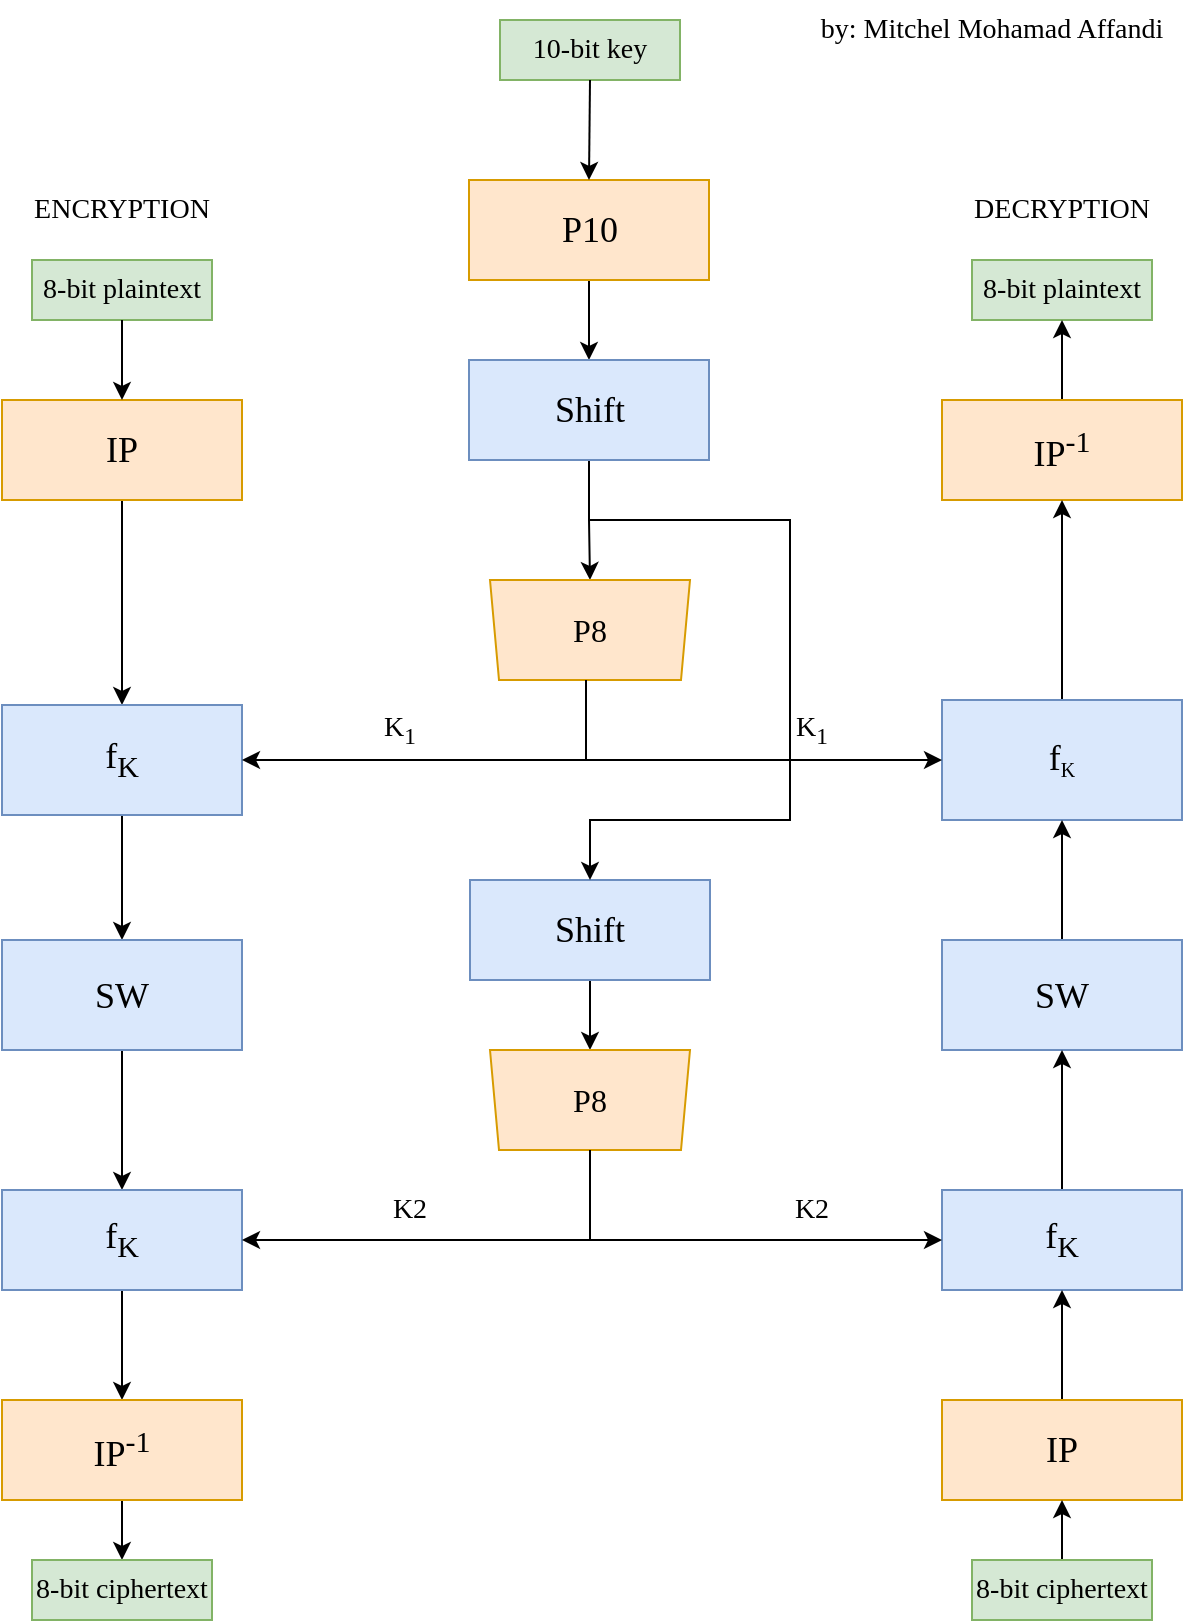 <mxfile version="28.2.7">
  <diagram name="Page-1" id="o5mMMcLr8_dfmY2FEwx0">
    <mxGraphModel dx="2037" dy="1110" grid="1" gridSize="10" guides="1" tooltips="1" connect="1" arrows="1" fold="1" page="1" pageScale="1" pageWidth="827" pageHeight="1169" math="0" shadow="0">
      <root>
        <mxCell id="0" />
        <mxCell id="1" parent="0" />
        <mxCell id="YiFdiPXHssa2REXXyQD7-4" style="edgeStyle=orthogonalEdgeStyle;rounded=0;orthogonalLoop=1;jettySize=auto;html=1;exitX=0.5;exitY=1;exitDx=0;exitDy=0;entryX=0.5;entryY=0;entryDx=0;entryDy=0;" edge="1" parent="1" source="YiFdiPXHssa2REXXyQD7-1" target="YiFdiPXHssa2REXXyQD7-3">
          <mxGeometry relative="1" as="geometry" />
        </mxCell>
        <mxCell id="YiFdiPXHssa2REXXyQD7-1" value="&lt;font style=&quot;font-size: 18px;&quot; face=&quot;Times New Roman&quot;&gt;P10&lt;/font&gt;" style="rounded=0;whiteSpace=wrap;html=1;fillColor=#ffe6cc;strokeColor=#d79b00;" vertex="1" parent="1">
          <mxGeometry x="352.5" y="180" width="120" height="50" as="geometry" />
        </mxCell>
        <mxCell id="YiFdiPXHssa2REXXyQD7-8" style="edgeStyle=orthogonalEdgeStyle;rounded=0;orthogonalLoop=1;jettySize=auto;html=1;exitX=0.5;exitY=1;exitDx=0;exitDy=0;entryX=0.5;entryY=0;entryDx=0;entryDy=0;" edge="1" parent="1" source="YiFdiPXHssa2REXXyQD7-3" target="YiFdiPXHssa2REXXyQD7-7">
          <mxGeometry relative="1" as="geometry">
            <Array as="points">
              <mxPoint x="413" y="350" />
              <mxPoint x="413" y="350" />
            </Array>
          </mxGeometry>
        </mxCell>
        <mxCell id="YiFdiPXHssa2REXXyQD7-3" value="&lt;font face=&quot;Times New Roman&quot;&gt;&lt;span style=&quot;font-size: 18px;&quot;&gt;Shift&lt;/span&gt;&lt;/font&gt;" style="rounded=0;whiteSpace=wrap;html=1;fillColor=#dae8fc;strokeColor=#6c8ebf;" vertex="1" parent="1">
          <mxGeometry x="352.5" y="270" width="120" height="50" as="geometry" />
        </mxCell>
        <mxCell id="YiFdiPXHssa2REXXyQD7-5" value="&lt;font style=&quot;font-size: 14px;&quot; face=&quot;Times New Roman&quot;&gt;ENCRYPTION&lt;/font&gt;" style="text;html=1;whiteSpace=wrap;strokeColor=none;fillColor=none;align=center;verticalAlign=middle;rounded=0;" vertex="1" parent="1">
          <mxGeometry x="134" y="180" width="90" height="30" as="geometry" />
        </mxCell>
        <mxCell id="YiFdiPXHssa2REXXyQD7-6" value="&lt;font style=&quot;font-size: 14px;&quot; face=&quot;Times New Roman&quot;&gt;DECRYPTION&lt;/font&gt;" style="text;html=1;whiteSpace=wrap;strokeColor=none;fillColor=none;align=center;verticalAlign=middle;rounded=0;" vertex="1" parent="1">
          <mxGeometry x="604" y="180" width="90" height="30" as="geometry" />
        </mxCell>
        <mxCell id="YiFdiPXHssa2REXXyQD7-7" value="&lt;font size=&quot;3&quot; face=&quot;Times New Roman&quot;&gt;P8&lt;/font&gt;" style="verticalLabelPosition=middle;verticalAlign=middle;html=1;shape=trapezoid;perimeter=trapezoidPerimeter;whiteSpace=wrap;size=0.045;arcSize=10;flipV=1;labelPosition=center;align=center;fillColor=#ffe6cc;strokeColor=#d79b00;" vertex="1" parent="1">
          <mxGeometry x="363" y="380" width="100" height="50" as="geometry" />
        </mxCell>
        <mxCell id="YiFdiPXHssa2REXXyQD7-34" style="edgeStyle=orthogonalEdgeStyle;rounded=0;orthogonalLoop=1;jettySize=auto;html=1;entryX=0.5;entryY=0;entryDx=0;entryDy=0;" edge="1" parent="1" source="YiFdiPXHssa2REXXyQD7-9" target="YiFdiPXHssa2REXXyQD7-33">
          <mxGeometry relative="1" as="geometry" />
        </mxCell>
        <mxCell id="YiFdiPXHssa2REXXyQD7-9" value="&lt;font face=&quot;Times New Roman&quot;&gt;&lt;span style=&quot;font-size: 18px;&quot;&gt;Shift&lt;/span&gt;&lt;/font&gt;" style="rounded=0;whiteSpace=wrap;html=1;fillColor=#dae8fc;strokeColor=#6c8ebf;" vertex="1" parent="1">
          <mxGeometry x="353" y="530" width="120" height="50" as="geometry" />
        </mxCell>
        <mxCell id="YiFdiPXHssa2REXXyQD7-11" value="" style="endArrow=classic;html=1;rounded=0;entryX=0.5;entryY=0;entryDx=0;entryDy=0;" edge="1" parent="1" target="YiFdiPXHssa2REXXyQD7-9">
          <mxGeometry width="50" height="50" relative="1" as="geometry">
            <mxPoint x="413" y="350" as="sourcePoint" />
            <mxPoint x="513" y="450" as="targetPoint" />
            <Array as="points">
              <mxPoint x="513" y="350" />
              <mxPoint x="513" y="500" />
              <mxPoint x="413" y="500" />
            </Array>
          </mxGeometry>
        </mxCell>
        <mxCell id="YiFdiPXHssa2REXXyQD7-12" value="&lt;font style=&quot;font-size: 14px;&quot; face=&quot;Times New Roman&quot;&gt;10-bit key&lt;/font&gt;" style="text;html=1;whiteSpace=wrap;strokeColor=#82b366;fillColor=#d5e8d4;align=center;verticalAlign=middle;rounded=0;" vertex="1" parent="1">
          <mxGeometry x="368" y="100" width="90" height="30" as="geometry" />
        </mxCell>
        <mxCell id="YiFdiPXHssa2REXXyQD7-13" value="" style="endArrow=classic;html=1;rounded=0;exitX=0.5;exitY=1;exitDx=0;exitDy=0;entryX=0.5;entryY=0;entryDx=0;entryDy=0;" edge="1" parent="1" source="YiFdiPXHssa2REXXyQD7-12" target="YiFdiPXHssa2REXXyQD7-1">
          <mxGeometry width="50" height="50" relative="1" as="geometry">
            <mxPoint x="479" y="160" as="sourcePoint" />
            <mxPoint x="529" y="110" as="targetPoint" />
          </mxGeometry>
        </mxCell>
        <mxCell id="YiFdiPXHssa2REXXyQD7-14" value="&lt;font style=&quot;font-size: 14px;&quot; face=&quot;Times New Roman&quot;&gt;8-bit plaintext&lt;/font&gt;" style="text;html=1;whiteSpace=wrap;strokeColor=#82b366;fillColor=#d5e8d4;align=center;verticalAlign=middle;rounded=0;" vertex="1" parent="1">
          <mxGeometry x="134" y="220" width="90" height="30" as="geometry" />
        </mxCell>
        <mxCell id="YiFdiPXHssa2REXXyQD7-15" value="&lt;font style=&quot;font-size: 14px;&quot; face=&quot;Times New Roman&quot;&gt;8-bit plaintext&lt;/font&gt;" style="text;html=1;whiteSpace=wrap;strokeColor=#82b366;fillColor=#d5e8d4;align=center;verticalAlign=middle;rounded=0;" vertex="1" parent="1">
          <mxGeometry x="604" y="220" width="90" height="30" as="geometry" />
        </mxCell>
        <mxCell id="YiFdiPXHssa2REXXyQD7-23" style="edgeStyle=orthogonalEdgeStyle;rounded=0;orthogonalLoop=1;jettySize=auto;html=1;entryX=0.5;entryY=0;entryDx=0;entryDy=0;" edge="1" parent="1" source="YiFdiPXHssa2REXXyQD7-16" target="YiFdiPXHssa2REXXyQD7-21">
          <mxGeometry relative="1" as="geometry" />
        </mxCell>
        <mxCell id="YiFdiPXHssa2REXXyQD7-16" value="&lt;font face=&quot;Times New Roman&quot;&gt;&lt;span style=&quot;font-size: 18px;&quot;&gt;IP&lt;/span&gt;&lt;/font&gt;" style="rounded=0;whiteSpace=wrap;html=1;fillColor=#ffe6cc;strokeColor=#d79b00;" vertex="1" parent="1">
          <mxGeometry x="119" y="290" width="120" height="50" as="geometry" />
        </mxCell>
        <mxCell id="YiFdiPXHssa2REXXyQD7-61" style="edgeStyle=orthogonalEdgeStyle;rounded=0;orthogonalLoop=1;jettySize=auto;html=1;exitX=0.5;exitY=0;exitDx=0;exitDy=0;entryX=0.5;entryY=1;entryDx=0;entryDy=0;" edge="1" parent="1" source="YiFdiPXHssa2REXXyQD7-17" target="YiFdiPXHssa2REXXyQD7-15">
          <mxGeometry relative="1" as="geometry" />
        </mxCell>
        <mxCell id="YiFdiPXHssa2REXXyQD7-17" value="&lt;font face=&quot;Times New Roman&quot;&gt;&lt;span style=&quot;font-size: 18px;&quot;&gt;IP&lt;sup&gt;-1&lt;/sup&gt;&lt;/span&gt;&lt;/font&gt;" style="rounded=0;whiteSpace=wrap;html=1;fillColor=#ffe6cc;strokeColor=#d79b00;" vertex="1" parent="1">
          <mxGeometry x="589" y="290" width="120" height="50" as="geometry" />
        </mxCell>
        <mxCell id="YiFdiPXHssa2REXXyQD7-18" value="" style="endArrow=classic;html=1;rounded=0;entryX=0.5;entryY=0;entryDx=0;entryDy=0;exitX=0.5;exitY=1;exitDx=0;exitDy=0;" edge="1" parent="1" source="YiFdiPXHssa2REXXyQD7-14" target="YiFdiPXHssa2REXXyQD7-16">
          <mxGeometry width="50" height="50" relative="1" as="geometry">
            <mxPoint x="179" y="250" as="sourcePoint" />
            <mxPoint x="178.58" y="290" as="targetPoint" />
          </mxGeometry>
        </mxCell>
        <mxCell id="YiFdiPXHssa2REXXyQD7-41" style="edgeStyle=orthogonalEdgeStyle;rounded=0;orthogonalLoop=1;jettySize=auto;html=1;entryX=0.5;entryY=0;entryDx=0;entryDy=0;" edge="1" parent="1" source="YiFdiPXHssa2REXXyQD7-21" target="YiFdiPXHssa2REXXyQD7-35">
          <mxGeometry relative="1" as="geometry" />
        </mxCell>
        <mxCell id="YiFdiPXHssa2REXXyQD7-21" value="&lt;font face=&quot;Times New Roman&quot;&gt;&lt;span style=&quot;font-size: 18px;&quot;&gt;f&lt;sub&gt;K&lt;/sub&gt;&lt;/span&gt;&lt;/font&gt;" style="rounded=0;whiteSpace=wrap;html=1;fillColor=#dae8fc;strokeColor=#6c8ebf;" vertex="1" parent="1">
          <mxGeometry x="119" y="442.5" width="120" height="55" as="geometry" />
        </mxCell>
        <mxCell id="YiFdiPXHssa2REXXyQD7-62" style="edgeStyle=orthogonalEdgeStyle;rounded=0;orthogonalLoop=1;jettySize=auto;html=1;exitX=0.5;exitY=0;exitDx=0;exitDy=0;entryX=0.5;entryY=1;entryDx=0;entryDy=0;" edge="1" parent="1" source="YiFdiPXHssa2REXXyQD7-22" target="YiFdiPXHssa2REXXyQD7-17">
          <mxGeometry relative="1" as="geometry" />
        </mxCell>
        <mxCell id="YiFdiPXHssa2REXXyQD7-22" value="&lt;span style=&quot;font-family: &amp;quot;Times New Roman&amp;quot;; font-size: 18px;&quot;&gt;f&lt;/span&gt;&lt;sub style=&quot;font-family: &amp;quot;Times New Roman&amp;quot;;&quot;&gt;K&lt;/sub&gt;" style="rounded=0;whiteSpace=wrap;html=1;fillColor=#dae8fc;strokeColor=#6c8ebf;" vertex="1" parent="1">
          <mxGeometry x="589" y="440" width="120" height="60" as="geometry" />
        </mxCell>
        <mxCell id="YiFdiPXHssa2REXXyQD7-27" value="" style="endArrow=classic;startArrow=classic;html=1;rounded=0;exitX=1;exitY=0.5;exitDx=0;exitDy=0;entryX=0;entryY=0.5;entryDx=0;entryDy=0;" edge="1" parent="1" source="YiFdiPXHssa2REXXyQD7-21" target="YiFdiPXHssa2REXXyQD7-22">
          <mxGeometry width="50" height="50" relative="1" as="geometry">
            <mxPoint x="269" y="470" as="sourcePoint" />
            <mxPoint x="319" y="420" as="targetPoint" />
          </mxGeometry>
        </mxCell>
        <mxCell id="YiFdiPXHssa2REXXyQD7-30" value="" style="endArrow=none;html=1;rounded=0;entryX=0.483;entryY=-0.019;entryDx=0;entryDy=0;entryPerimeter=0;" edge="1" parent="1">
          <mxGeometry width="50" height="50" relative="1" as="geometry">
            <mxPoint x="411" y="470" as="sourcePoint" />
            <mxPoint x="411" y="430" as="targetPoint" />
          </mxGeometry>
        </mxCell>
        <mxCell id="YiFdiPXHssa2REXXyQD7-33" value="&lt;font size=&quot;3&quot; face=&quot;Times New Roman&quot;&gt;P8&lt;/font&gt;" style="verticalLabelPosition=middle;verticalAlign=middle;html=1;shape=trapezoid;perimeter=trapezoidPerimeter;whiteSpace=wrap;size=0.045;arcSize=10;flipV=1;labelPosition=center;align=center;fillColor=#ffe6cc;strokeColor=#d79b00;" vertex="1" parent="1">
          <mxGeometry x="363" y="615" width="100" height="50" as="geometry" />
        </mxCell>
        <mxCell id="YiFdiPXHssa2REXXyQD7-42" style="edgeStyle=orthogonalEdgeStyle;rounded=0;orthogonalLoop=1;jettySize=auto;html=1;entryX=0.5;entryY=0;entryDx=0;entryDy=0;" edge="1" parent="1" source="YiFdiPXHssa2REXXyQD7-35" target="YiFdiPXHssa2REXXyQD7-36">
          <mxGeometry relative="1" as="geometry" />
        </mxCell>
        <mxCell id="YiFdiPXHssa2REXXyQD7-35" value="&lt;font face=&quot;Times New Roman&quot;&gt;&lt;span style=&quot;font-size: 18px;&quot;&gt;SW&lt;/span&gt;&lt;/font&gt;" style="rounded=0;whiteSpace=wrap;html=1;fillColor=#dae8fc;strokeColor=#6c8ebf;" vertex="1" parent="1">
          <mxGeometry x="119" y="560" width="120" height="55" as="geometry" />
        </mxCell>
        <mxCell id="YiFdiPXHssa2REXXyQD7-47" style="edgeStyle=orthogonalEdgeStyle;rounded=0;orthogonalLoop=1;jettySize=auto;html=1;entryX=0.5;entryY=0;entryDx=0;entryDy=0;" edge="1" parent="1" source="YiFdiPXHssa2REXXyQD7-36" target="YiFdiPXHssa2REXXyQD7-45">
          <mxGeometry relative="1" as="geometry" />
        </mxCell>
        <mxCell id="YiFdiPXHssa2REXXyQD7-36" value="&lt;font face=&quot;Times New Roman&quot;&gt;&lt;span style=&quot;font-size: 18px;&quot;&gt;f&lt;sub&gt;K&lt;/sub&gt;&lt;/span&gt;&lt;/font&gt;" style="rounded=0;whiteSpace=wrap;html=1;fillColor=#dae8fc;strokeColor=#6c8ebf;" vertex="1" parent="1">
          <mxGeometry x="119" y="685" width="120" height="50" as="geometry" />
        </mxCell>
        <mxCell id="YiFdiPXHssa2REXXyQD7-63" style="edgeStyle=orthogonalEdgeStyle;rounded=0;orthogonalLoop=1;jettySize=auto;html=1;exitX=0.5;exitY=0;exitDx=0;exitDy=0;entryX=0.5;entryY=1;entryDx=0;entryDy=0;" edge="1" parent="1" source="YiFdiPXHssa2REXXyQD7-37" target="YiFdiPXHssa2REXXyQD7-22">
          <mxGeometry relative="1" as="geometry" />
        </mxCell>
        <mxCell id="YiFdiPXHssa2REXXyQD7-37" value="&lt;font face=&quot;Times New Roman&quot;&gt;&lt;span style=&quot;font-size: 18px;&quot;&gt;SW&lt;/span&gt;&lt;/font&gt;" style="rounded=0;whiteSpace=wrap;html=1;fillColor=#dae8fc;strokeColor=#6c8ebf;" vertex="1" parent="1">
          <mxGeometry x="589" y="560" width="120" height="55" as="geometry" />
        </mxCell>
        <mxCell id="YiFdiPXHssa2REXXyQD7-64" style="edgeStyle=orthogonalEdgeStyle;rounded=0;orthogonalLoop=1;jettySize=auto;html=1;entryX=0.5;entryY=1;entryDx=0;entryDy=0;" edge="1" parent="1" source="YiFdiPXHssa2REXXyQD7-38" target="YiFdiPXHssa2REXXyQD7-37">
          <mxGeometry relative="1" as="geometry" />
        </mxCell>
        <mxCell id="YiFdiPXHssa2REXXyQD7-38" value="&lt;font face=&quot;Times New Roman&quot;&gt;&lt;span style=&quot;font-size: 18px;&quot;&gt;f&lt;sub&gt;K&lt;/sub&gt;&lt;/span&gt;&lt;/font&gt;" style="rounded=0;whiteSpace=wrap;html=1;fillColor=#dae8fc;strokeColor=#6c8ebf;" vertex="1" parent="1">
          <mxGeometry x="589" y="685" width="120" height="50" as="geometry" />
        </mxCell>
        <mxCell id="YiFdiPXHssa2REXXyQD7-39" value="" style="endArrow=classic;startArrow=classic;html=1;rounded=0;entryX=0;entryY=0.5;entryDx=0;entryDy=0;exitX=1;exitY=0.5;exitDx=0;exitDy=0;" edge="1" parent="1" source="YiFdiPXHssa2REXXyQD7-36" target="YiFdiPXHssa2REXXyQD7-38">
          <mxGeometry width="50" height="50" relative="1" as="geometry">
            <mxPoint x="269" y="700" as="sourcePoint" />
            <mxPoint x="587" y="697" as="targetPoint" />
          </mxGeometry>
        </mxCell>
        <mxCell id="YiFdiPXHssa2REXXyQD7-40" value="" style="endArrow=none;html=1;rounded=0;entryX=0.5;entryY=1;entryDx=0;entryDy=0;" edge="1" parent="1" target="YiFdiPXHssa2REXXyQD7-33">
          <mxGeometry width="50" height="50" relative="1" as="geometry">
            <mxPoint x="413" y="710" as="sourcePoint" />
            <mxPoint x="412.66" y="670" as="targetPoint" />
          </mxGeometry>
        </mxCell>
        <mxCell id="YiFdiPXHssa2REXXyQD7-51" style="edgeStyle=orthogonalEdgeStyle;rounded=0;orthogonalLoop=1;jettySize=auto;html=1;entryX=0.5;entryY=0;entryDx=0;entryDy=0;" edge="1" parent="1" source="YiFdiPXHssa2REXXyQD7-45" target="YiFdiPXHssa2REXXyQD7-49">
          <mxGeometry relative="1" as="geometry" />
        </mxCell>
        <mxCell id="YiFdiPXHssa2REXXyQD7-45" value="&lt;font face=&quot;Times New Roman&quot;&gt;&lt;span style=&quot;font-size: 18px;&quot;&gt;IP&lt;sup&gt;-1&lt;/sup&gt;&lt;/span&gt;&lt;/font&gt;" style="rounded=0;whiteSpace=wrap;html=1;fillColor=#ffe6cc;strokeColor=#d79b00;" vertex="1" parent="1">
          <mxGeometry x="119" y="790" width="120" height="50" as="geometry" />
        </mxCell>
        <mxCell id="YiFdiPXHssa2REXXyQD7-65" style="edgeStyle=orthogonalEdgeStyle;rounded=0;orthogonalLoop=1;jettySize=auto;html=1;entryX=0.5;entryY=1;entryDx=0;entryDy=0;" edge="1" parent="1" source="YiFdiPXHssa2REXXyQD7-46" target="YiFdiPXHssa2REXXyQD7-38">
          <mxGeometry relative="1" as="geometry" />
        </mxCell>
        <mxCell id="YiFdiPXHssa2REXXyQD7-46" value="&lt;font face=&quot;Times New Roman&quot;&gt;&lt;span style=&quot;font-size: 18px;&quot;&gt;IP&lt;/span&gt;&lt;/font&gt;" style="rounded=0;whiteSpace=wrap;html=1;fillColor=#ffe6cc;strokeColor=#d79b00;" vertex="1" parent="1">
          <mxGeometry x="589" y="790" width="120" height="50" as="geometry" />
        </mxCell>
        <mxCell id="YiFdiPXHssa2REXXyQD7-49" value="&lt;font style=&quot;font-size: 14px;&quot; face=&quot;Times New Roman&quot;&gt;8-bit ciphertext&lt;/font&gt;" style="text;html=1;whiteSpace=wrap;strokeColor=#82b366;fillColor=#d5e8d4;align=center;verticalAlign=middle;rounded=0;" vertex="1" parent="1">
          <mxGeometry x="134" y="870" width="90" height="30" as="geometry" />
        </mxCell>
        <mxCell id="YiFdiPXHssa2REXXyQD7-66" style="edgeStyle=orthogonalEdgeStyle;rounded=0;orthogonalLoop=1;jettySize=auto;html=1;entryX=0.5;entryY=1;entryDx=0;entryDy=0;" edge="1" parent="1" source="YiFdiPXHssa2REXXyQD7-50" target="YiFdiPXHssa2REXXyQD7-46">
          <mxGeometry relative="1" as="geometry" />
        </mxCell>
        <mxCell id="YiFdiPXHssa2REXXyQD7-50" value="&lt;font style=&quot;font-size: 14px;&quot; face=&quot;Times New Roman&quot;&gt;8-bit ciphertext&lt;/font&gt;" style="text;html=1;whiteSpace=wrap;strokeColor=#82b366;fillColor=#d5e8d4;align=center;verticalAlign=middle;rounded=0;" vertex="1" parent="1">
          <mxGeometry x="604" y="870" width="90" height="30" as="geometry" />
        </mxCell>
        <mxCell id="YiFdiPXHssa2REXXyQD7-53" value="&lt;font style=&quot;font-size: 14px;&quot; face=&quot;Times New Roman&quot;&gt;by: Mitchel Mohamad Affandi&lt;/font&gt;" style="text;html=1;whiteSpace=wrap;strokeColor=none;fillColor=none;align=center;verticalAlign=middle;rounded=0;" vertex="1" parent="1">
          <mxGeometry x="519" y="90" width="190" height="30" as="geometry" />
        </mxCell>
        <mxCell id="YiFdiPXHssa2REXXyQD7-54" value="&lt;font style=&quot;font-size: 14px;&quot; face=&quot;Times New Roman&quot;&gt;K&lt;sub&gt;1&lt;/sub&gt;&lt;/font&gt;" style="text;html=1;whiteSpace=wrap;strokeColor=none;fillColor=none;align=center;verticalAlign=middle;rounded=0;" vertex="1" parent="1">
          <mxGeometry x="273" y="440" width="90" height="30" as="geometry" />
        </mxCell>
        <mxCell id="YiFdiPXHssa2REXXyQD7-55" value="&lt;font face=&quot;Times New Roman&quot;&gt;&lt;span style=&quot;font-size: 14px;&quot;&gt;K2&lt;/span&gt;&lt;/font&gt;" style="text;html=1;whiteSpace=wrap;strokeColor=none;fillColor=none;align=center;verticalAlign=middle;rounded=0;" vertex="1" parent="1">
          <mxGeometry x="278" y="680" width="90" height="30" as="geometry" />
        </mxCell>
        <mxCell id="YiFdiPXHssa2REXXyQD7-58" value="&lt;font style=&quot;font-size: 14px;&quot; face=&quot;Times New Roman&quot;&gt;K&lt;sub&gt;1&lt;/sub&gt;&lt;/font&gt;" style="text;html=1;whiteSpace=wrap;strokeColor=none;fillColor=none;align=center;verticalAlign=middle;rounded=0;" vertex="1" parent="1">
          <mxGeometry x="479" y="440" width="90" height="30" as="geometry" />
        </mxCell>
        <mxCell id="YiFdiPXHssa2REXXyQD7-59" value="&lt;font face=&quot;Times New Roman&quot;&gt;&lt;span style=&quot;font-size: 14px;&quot;&gt;K2&lt;/span&gt;&lt;/font&gt;" style="text;html=1;whiteSpace=wrap;strokeColor=none;fillColor=none;align=center;verticalAlign=middle;rounded=0;" vertex="1" parent="1">
          <mxGeometry x="479" y="680" width="90" height="30" as="geometry" />
        </mxCell>
      </root>
    </mxGraphModel>
  </diagram>
</mxfile>
